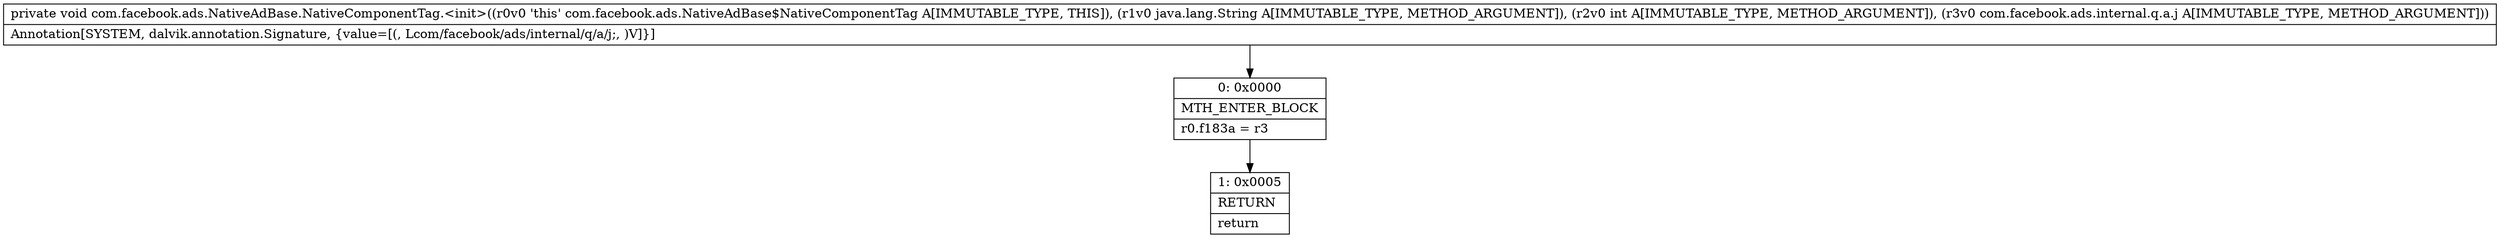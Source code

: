 digraph "CFG forcom.facebook.ads.NativeAdBase.NativeComponentTag.\<init\>(Ljava\/lang\/String;ILcom\/facebook\/ads\/internal\/q\/a\/j;)V" {
Node_0 [shape=record,label="{0\:\ 0x0000|MTH_ENTER_BLOCK\l|r0.f183a = r3\l}"];
Node_1 [shape=record,label="{1\:\ 0x0005|RETURN\l|return\l}"];
MethodNode[shape=record,label="{private void com.facebook.ads.NativeAdBase.NativeComponentTag.\<init\>((r0v0 'this' com.facebook.ads.NativeAdBase$NativeComponentTag A[IMMUTABLE_TYPE, THIS]), (r1v0 java.lang.String A[IMMUTABLE_TYPE, METHOD_ARGUMENT]), (r2v0 int A[IMMUTABLE_TYPE, METHOD_ARGUMENT]), (r3v0 com.facebook.ads.internal.q.a.j A[IMMUTABLE_TYPE, METHOD_ARGUMENT]))  | Annotation[SYSTEM, dalvik.annotation.Signature, \{value=[(, Lcom\/facebook\/ads\/internal\/q\/a\/j;, )V]\}]\l}"];
MethodNode -> Node_0;
Node_0 -> Node_1;
}

